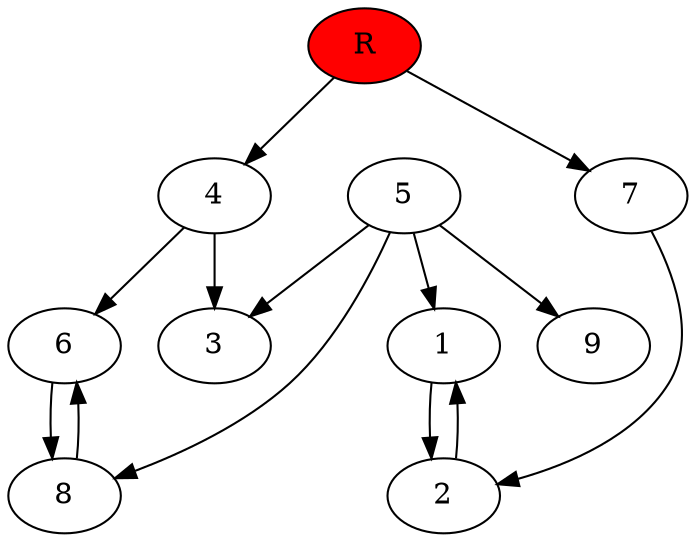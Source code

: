 digraph prb34664 {
	1
	2
	3
	4
	5
	6
	7
	8
	R [fillcolor="#ff0000" style=filled]
	1 -> 2
	2 -> 1
	4 -> 3
	4 -> 6
	5 -> 1
	5 -> 3
	5 -> 8
	5 -> 9
	6 -> 8
	7 -> 2
	8 -> 6
	R -> 4
	R -> 7
}
